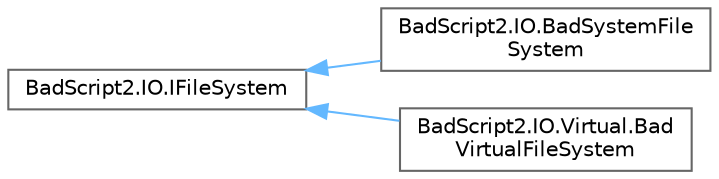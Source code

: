 digraph "Graphical Class Hierarchy"
{
 // LATEX_PDF_SIZE
  bgcolor="transparent";
  edge [fontname=Helvetica,fontsize=10,labelfontname=Helvetica,labelfontsize=10];
  node [fontname=Helvetica,fontsize=10,shape=box,height=0.2,width=0.4];
  rankdir="LR";
  Node0 [id="Node000000",label="BadScript2.IO.IFileSystem",height=0.2,width=0.4,color="grey40", fillcolor="white", style="filled",URL="$interface_bad_script2_1_1_i_o_1_1_i_file_system.html",tooltip="Defines the interface for a file system."];
  Node0 -> Node1 [id="edge38_Node000000_Node000001",dir="back",color="steelblue1",style="solid",tooltip=" "];
  Node1 [id="Node000001",label="BadScript2.IO.BadSystemFile\lSystem",height=0.2,width=0.4,color="grey40", fillcolor="white", style="filled",URL="$class_bad_script2_1_1_i_o_1_1_bad_system_file_system.html",tooltip="Implements a wrapper for the actual OS file system."];
  Node0 -> Node2 [id="edge39_Node000000_Node000002",dir="back",color="steelblue1",style="solid",tooltip=" "];
  Node2 [id="Node000002",label="BadScript2.IO.Virtual.Bad\lVirtualFileSystem",height=0.2,width=0.4,color="grey40", fillcolor="white", style="filled",URL="$class_bad_script2_1_1_i_o_1_1_virtual_1_1_bad_virtual_file_system.html",tooltip="Virtual File System Implementation for the BadScript Engine."];
}
